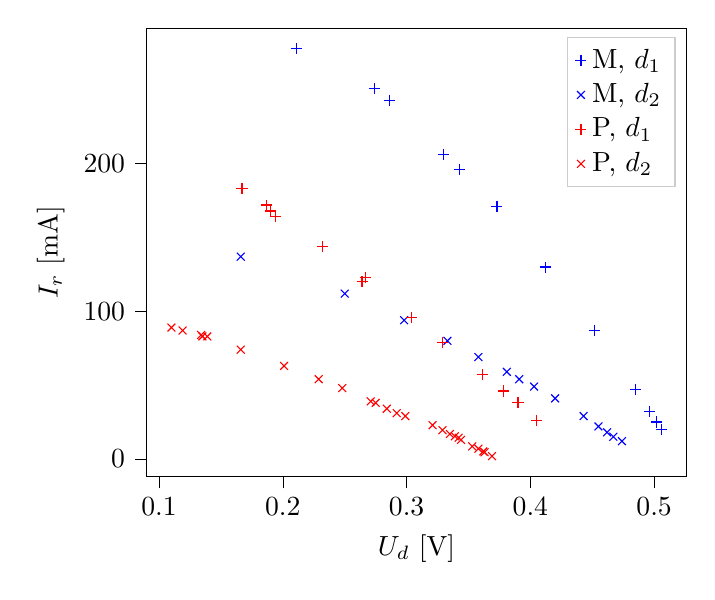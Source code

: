 % This file was created with tikzplotlib v0.10.1.
\begin{tikzpicture}

\definecolor{darkgray176}{RGB}{176,176,176}
\definecolor{lightgray204}{RGB}{204,204,204}

\begin{axis}[
legend cell align={left},
legend style={fill opacity=0.8, draw opacity=1, text opacity=1, draw=lightgray204},
tick align=outside,
tick pos=left,
x grid style={darkgray176},
xlabel={\(\displaystyle U_d\) [V]},
xmin=0.09, xmax=0.526,
xtick style={color=black},
y grid style={darkgray176},
ylabel={\(\displaystyle I_r\) [mA]},
ymin=-11.957, ymax=291.808,
ytick style={color=black}
]
\addplot [draw=blue, fill=blue, mark=+, only marks]
table{%
x  y
0.506 20
0.502 25
0.496 32
0.485 47
0.452 87
0.412 130
0.373 171
0.286 243
0.33 206
0.343 196
0.274 251
0.211 278
};
\addlegendentry{M, $d_1$}
\addplot [draw=blue, fill=blue, mark=x, only marks]
table{%
x  y
0.474 12
0.467 15
0.462 18
0.455 22
0.443 29
0.42 41
0.403 49
0.391 54
0.381 59
0.358 69
0.333 80
0.298 94
0.25 112
0.166 137
};
\addlegendentry{M, $d_2$}
\addplot [draw=red, fill=red, mark=+, only marks]
table{%
x  y
0.405 26
0.39 38
0.378 46
0.361 57
0.329 79
0.304 96
0.264 120
0.194 164
0.232 144
0.267 123
0.19 168
0.167 183
0.187 172
};
\addlegendentry{P, $d_1$}
\addplot [draw=red, fill=red, mark=x, only marks]
table{%
x  y
0.369 1.85
0.363 4.48
0.362 5.07
0.358 6.94
0.353 8.49
0.344 12.88
0.342 14.33
0.339 15.37
0.335 16.84
0.329 19.46
0.321 22.84
0.299 29
0.292 31
0.284 34
0.275 38
0.271 39
0.248 48
0.229 54
0.201 63
0.166 74
0.135 83
0.139 83
0.11 89
0.134 84
0.119 87
};
\addlegendentry{P, $d_2$}
\end{axis}

\end{tikzpicture}
